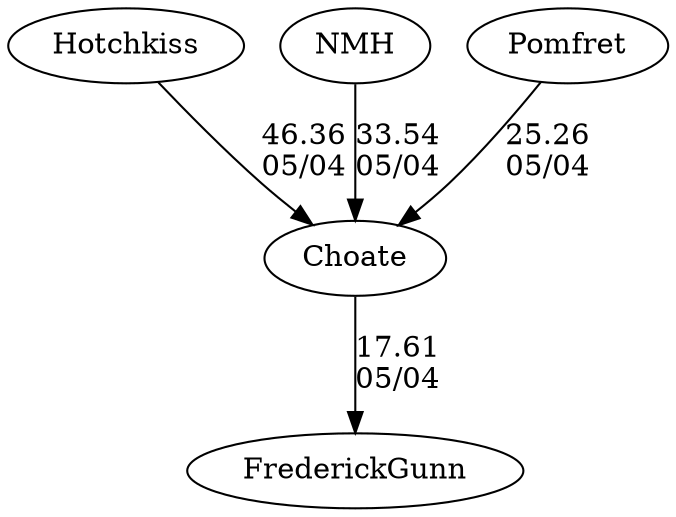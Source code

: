 digraph boys3foursChoate {Hotchkiss [URL="boys3foursChoateHotchkiss.html"];NMH [URL="boys3foursChoateNMH.html"];Pomfret [URL="boys3foursChoatePomfret.html"];Choate [URL="boys3foursChoateChoate.html"];FrederickGunn [URL="boys3foursChoateFrederickGunn.html"];NMH -> Choate[label="33.54
05/04", weight="67", tooltip="Founder's Day Regatta			
", URL="", random="random"]; 
Pomfret -> Choate[label="25.26
05/04", weight="75", tooltip="Founder's Day Regatta			
", URL="", random="random"]; 
Choate -> FrederickGunn[label="17.61
05/04", weight="83", tooltip="Founder's Day Regatta			
", URL="", random="random"]; 
Hotchkiss -> Choate[label="46.36
05/04", weight="54", tooltip="Founder's Day Regatta			
", URL="", random="random"]}